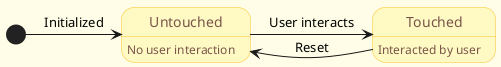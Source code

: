 @startuml
skinparam backgroundColor #FFFDE7
skinparam state {
  BackgroundColor #FFF9C4
  BorderColor #FBC02D
  FontColor #795548
}

[*] -> Untouched : Initialized
Untouched : No user interaction
Untouched -> Touched : User interacts
Touched : Interacted by user
Touched -> Untouched : Reset
@enduml
